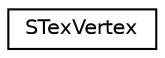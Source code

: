 digraph "Graphical Class Hierarchy"
{
  edge [fontname="Helvetica",fontsize="10",labelfontname="Helvetica",labelfontsize="10"];
  node [fontname="Helvetica",fontsize="10",shape=record];
  rankdir="LR";
  Node1 [label="STexVertex",height=0.2,width=0.4,color="black", fillcolor="white", style="filled",URL="$struct_s_tex_vertex.html"];
}
